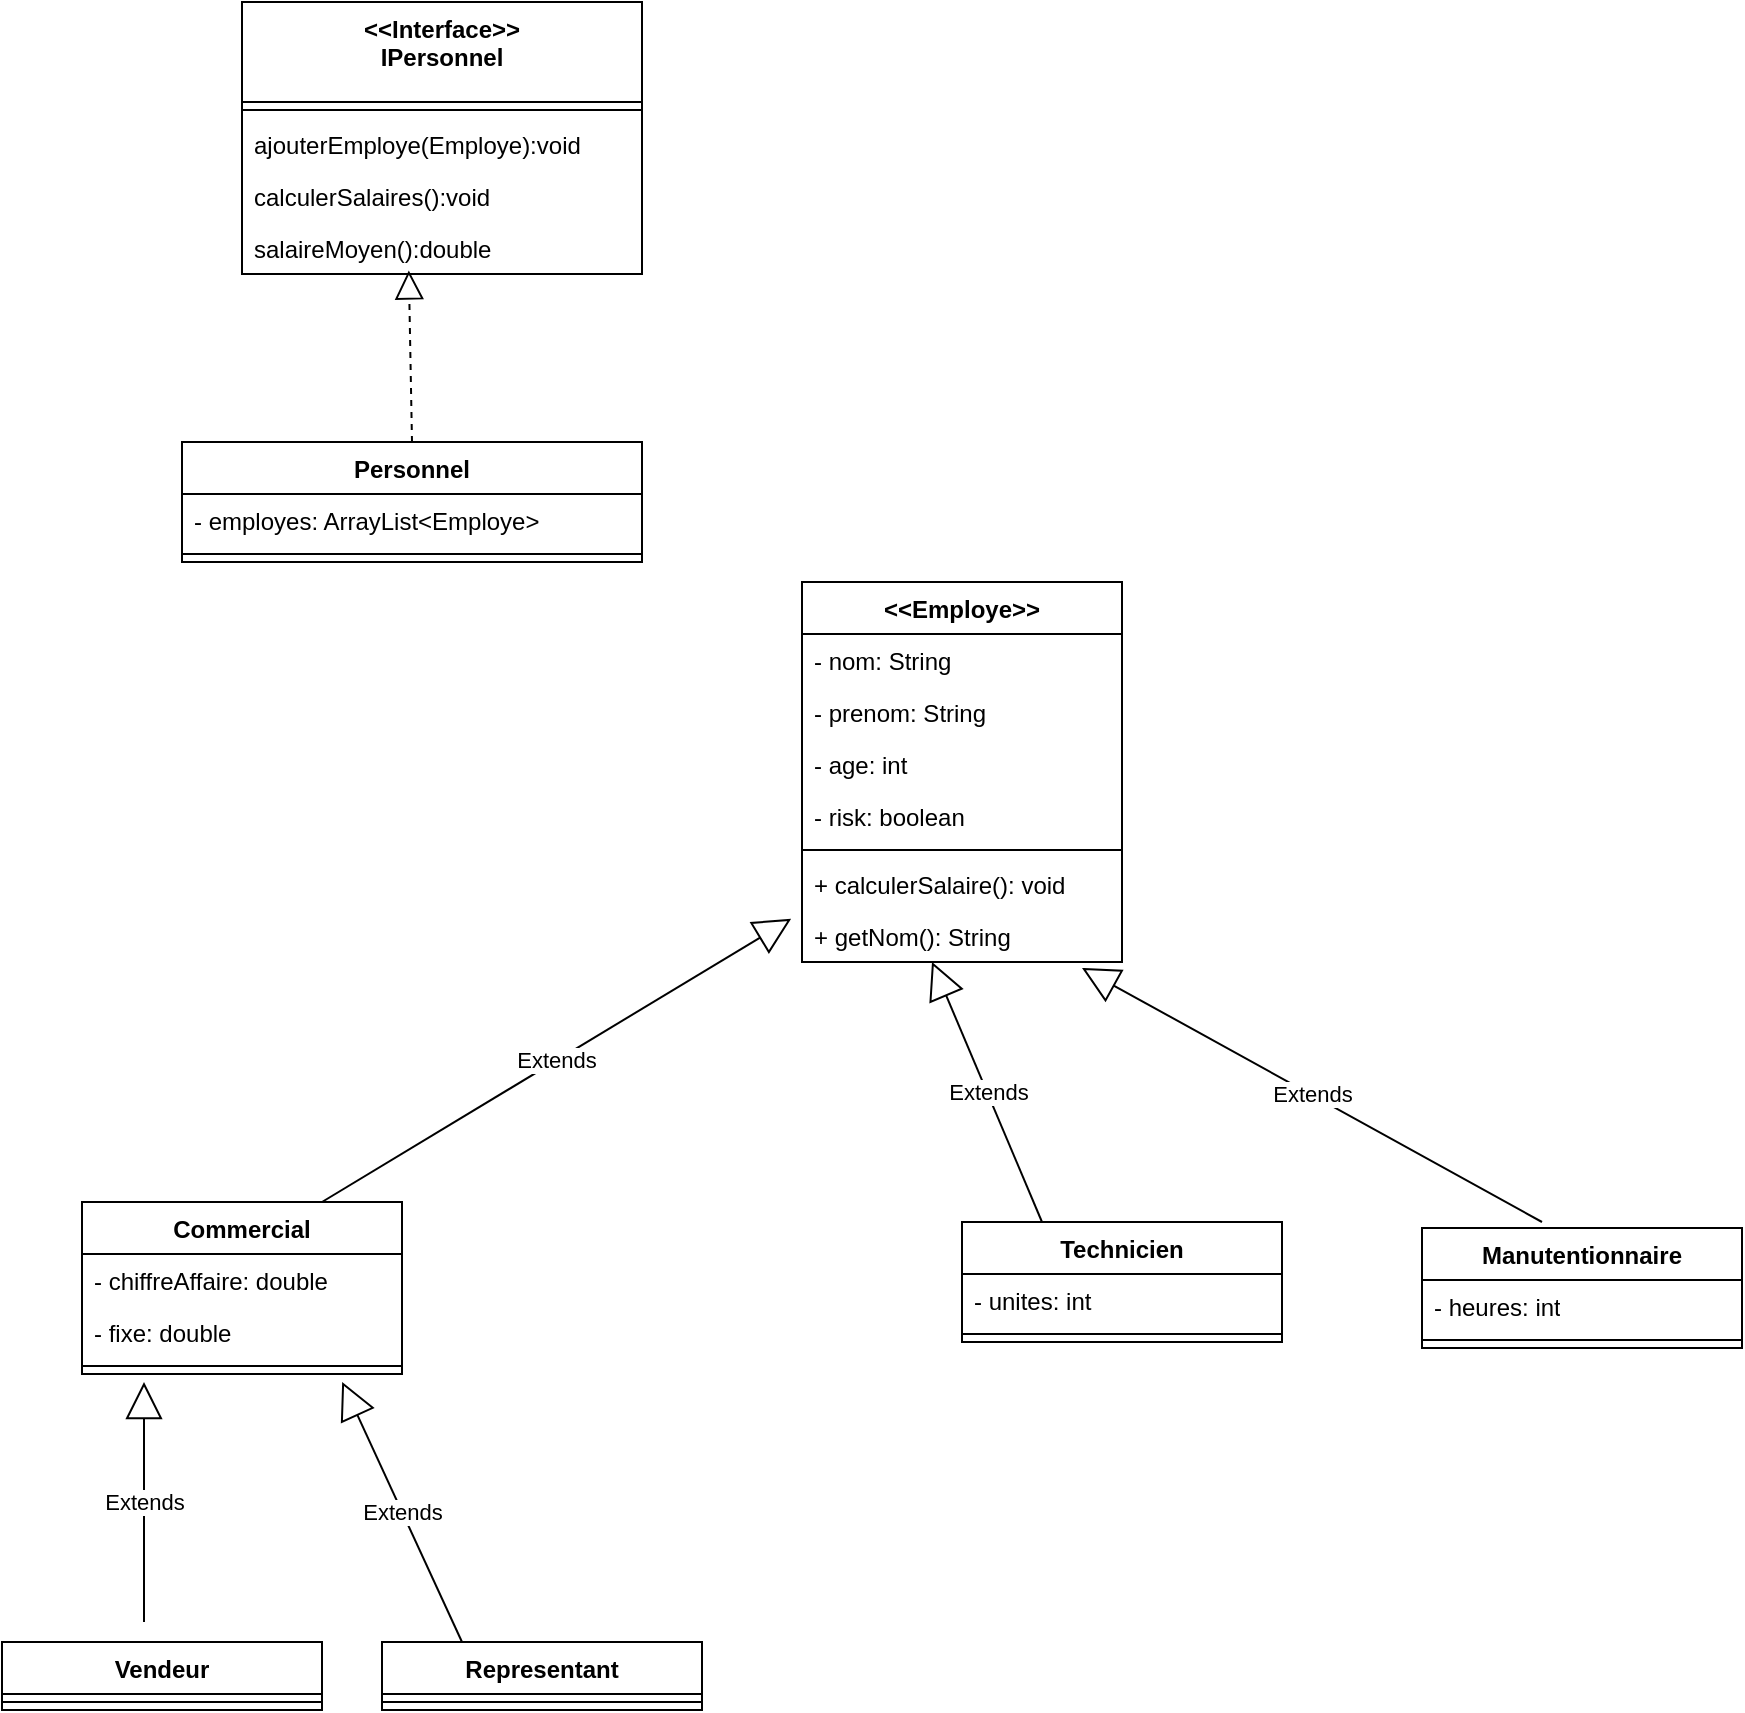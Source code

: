 <mxfile version="22.0.2" type="device">
  <diagram name="Page-1" id="J6_kBHfEP0ib0vxRxcOe">
    <mxGraphModel dx="2261" dy="2005" grid="1" gridSize="10" guides="1" tooltips="1" connect="1" arrows="1" fold="1" page="1" pageScale="1" pageWidth="827" pageHeight="1169" math="0" shadow="0">
      <root>
        <mxCell id="0" />
        <mxCell id="1" parent="0" />
        <mxCell id="e4UVDnz5eFIwyJ2fxrEd-1" value="&amp;lt;&amp;lt;Employe&amp;gt;&amp;gt;" style="swimlane;fontStyle=1;align=center;verticalAlign=top;childLayout=stackLayout;horizontal=1;startSize=26;horizontalStack=0;resizeParent=1;resizeParentMax=0;resizeLast=0;collapsible=1;marginBottom=0;whiteSpace=wrap;html=1;" vertex="1" parent="1">
          <mxGeometry x="130" y="30" width="160" height="190" as="geometry" />
        </mxCell>
        <mxCell id="e4UVDnz5eFIwyJ2fxrEd-2" value="- nom: String" style="text;strokeColor=none;fillColor=none;align=left;verticalAlign=top;spacingLeft=4;spacingRight=4;overflow=hidden;rotatable=0;points=[[0,0.5],[1,0.5]];portConstraint=eastwest;whiteSpace=wrap;html=1;" vertex="1" parent="e4UVDnz5eFIwyJ2fxrEd-1">
          <mxGeometry y="26" width="160" height="26" as="geometry" />
        </mxCell>
        <mxCell id="e4UVDnz5eFIwyJ2fxrEd-6" value="- prenom: String" style="text;strokeColor=none;fillColor=none;align=left;verticalAlign=top;spacingLeft=4;spacingRight=4;overflow=hidden;rotatable=0;points=[[0,0.5],[1,0.5]];portConstraint=eastwest;whiteSpace=wrap;html=1;" vertex="1" parent="e4UVDnz5eFIwyJ2fxrEd-1">
          <mxGeometry y="52" width="160" height="26" as="geometry" />
        </mxCell>
        <mxCell id="e4UVDnz5eFIwyJ2fxrEd-5" value="- age: int" style="text;strokeColor=none;fillColor=none;align=left;verticalAlign=top;spacingLeft=4;spacingRight=4;overflow=hidden;rotatable=0;points=[[0,0.5],[1,0.5]];portConstraint=eastwest;whiteSpace=wrap;html=1;" vertex="1" parent="e4UVDnz5eFIwyJ2fxrEd-1">
          <mxGeometry y="78" width="160" height="26" as="geometry" />
        </mxCell>
        <mxCell id="e4UVDnz5eFIwyJ2fxrEd-7" value="- risk: boolean" style="text;strokeColor=none;fillColor=none;align=left;verticalAlign=top;spacingLeft=4;spacingRight=4;overflow=hidden;rotatable=0;points=[[0,0.5],[1,0.5]];portConstraint=eastwest;whiteSpace=wrap;html=1;" vertex="1" parent="e4UVDnz5eFIwyJ2fxrEd-1">
          <mxGeometry y="104" width="160" height="26" as="geometry" />
        </mxCell>
        <mxCell id="e4UVDnz5eFIwyJ2fxrEd-3" value="" style="line;strokeWidth=1;fillColor=none;align=left;verticalAlign=middle;spacingTop=-1;spacingLeft=3;spacingRight=3;rotatable=0;labelPosition=right;points=[];portConstraint=eastwest;strokeColor=inherit;" vertex="1" parent="e4UVDnz5eFIwyJ2fxrEd-1">
          <mxGeometry y="130" width="160" height="8" as="geometry" />
        </mxCell>
        <mxCell id="e4UVDnz5eFIwyJ2fxrEd-4" value="+&amp;nbsp;calculerSalaire&lt;span style=&quot;background-color: initial;&quot;&gt;(): void&lt;br&gt;&lt;br&gt;&lt;/span&gt;&lt;div style=&quot;background-color:#191d1f;padding:0px 0px 0px 2px;&quot;&gt;&lt;div style=&quot;color: rgb(199, 205, 209); font-family: &amp;quot;Courier New&amp;quot;; font-size: 14pt;&quot;&gt;&lt;p style=&quot;background-color:#32393e;margin:0;&quot;&gt;&lt;span style=&quot;color:#d8d8d8;&quot;&gt;&lt;/span&gt;&lt;/p&gt;&lt;/div&gt;&lt;/div&gt;" style="text;strokeColor=none;fillColor=none;align=left;verticalAlign=top;spacingLeft=4;spacingRight=4;overflow=hidden;rotatable=0;points=[[0,0.5],[1,0.5]];portConstraint=eastwest;whiteSpace=wrap;html=1;" vertex="1" parent="e4UVDnz5eFIwyJ2fxrEd-1">
          <mxGeometry y="138" width="160" height="26" as="geometry" />
        </mxCell>
        <mxCell id="e4UVDnz5eFIwyJ2fxrEd-8" value="+&amp;nbsp;getNom&lt;span style=&quot;background-color: initial;&quot;&gt;(): String&lt;br&gt;&lt;br&gt;&lt;/span&gt;&lt;div style=&quot;background-color:#191d1f;padding:0px 0px 0px 2px;&quot;&gt;&lt;div style=&quot;color: rgb(199, 205, 209); font-family: &amp;quot;Courier New&amp;quot;; font-size: 14pt;&quot;&gt;&lt;p style=&quot;background-color:#32393e;margin:0;&quot;&gt;&lt;span style=&quot;color:#d8d8d8;&quot;&gt;&lt;/span&gt;&lt;/p&gt;&lt;/div&gt;&lt;/div&gt;" style="text;strokeColor=none;fillColor=none;align=left;verticalAlign=top;spacingLeft=4;spacingRight=4;overflow=hidden;rotatable=0;points=[[0,0.5],[1,0.5]];portConstraint=eastwest;whiteSpace=wrap;html=1;" vertex="1" parent="e4UVDnz5eFIwyJ2fxrEd-1">
          <mxGeometry y="164" width="160" height="26" as="geometry" />
        </mxCell>
        <mxCell id="e4UVDnz5eFIwyJ2fxrEd-9" value="Commercial" style="swimlane;fontStyle=1;align=center;verticalAlign=top;childLayout=stackLayout;horizontal=1;startSize=26;horizontalStack=0;resizeParent=1;resizeParentMax=0;resizeLast=0;collapsible=1;marginBottom=0;whiteSpace=wrap;html=1;" vertex="1" parent="1">
          <mxGeometry x="-230" y="340" width="160" height="86" as="geometry" />
        </mxCell>
        <mxCell id="e4UVDnz5eFIwyJ2fxrEd-14" value="Extends" style="endArrow=block;endSize=16;endFill=0;html=1;rounded=0;entryX=-0.034;entryY=0.169;entryDx=0;entryDy=0;entryPerimeter=0;" edge="1" parent="e4UVDnz5eFIwyJ2fxrEd-9" target="e4UVDnz5eFIwyJ2fxrEd-8">
          <mxGeometry width="160" relative="1" as="geometry">
            <mxPoint x="120" as="sourcePoint" />
            <mxPoint x="280" as="targetPoint" />
          </mxGeometry>
        </mxCell>
        <mxCell id="e4UVDnz5eFIwyJ2fxrEd-10" value="- chiffreAffaire&lt;span style=&quot;background-color: initial;&quot;&gt;: double&lt;/span&gt;&lt;div style=&quot;background-color:#191d1f;padding:0px 0px 0px 2px;&quot;&gt;&lt;div style=&quot;color: rgb(199, 205, 209); font-family: &amp;quot;Courier New&amp;quot;; font-size: 14pt;&quot;&gt;&lt;p style=&quot;background-color:#32393e;margin:0;&quot;&gt;&lt;span style=&quot;color:#d8d8d8;&quot;&gt;&lt;/span&gt;&lt;/p&gt;&lt;/div&gt;&lt;/div&gt;" style="text;strokeColor=none;fillColor=none;align=left;verticalAlign=top;spacingLeft=4;spacingRight=4;overflow=hidden;rotatable=0;points=[[0,0.5],[1,0.5]];portConstraint=eastwest;whiteSpace=wrap;html=1;" vertex="1" parent="e4UVDnz5eFIwyJ2fxrEd-9">
          <mxGeometry y="26" width="160" height="26" as="geometry" />
        </mxCell>
        <mxCell id="e4UVDnz5eFIwyJ2fxrEd-13" value="- fixe&lt;span style=&quot;background-color: initial;&quot;&gt;: double&lt;/span&gt;&lt;div style=&quot;background-color:#191d1f;padding:0px 0px 0px 2px;&quot;&gt;&lt;div style=&quot;color: rgb(199, 205, 209); font-family: &amp;quot;Courier New&amp;quot;; font-size: 14pt;&quot;&gt;&lt;p style=&quot;background-color:#32393e;margin:0;&quot;&gt;&lt;span style=&quot;color:#d8d8d8;&quot;&gt;&lt;/span&gt;&lt;/p&gt;&lt;/div&gt;&lt;/div&gt;" style="text;strokeColor=none;fillColor=none;align=left;verticalAlign=top;spacingLeft=4;spacingRight=4;overflow=hidden;rotatable=0;points=[[0,0.5],[1,0.5]];portConstraint=eastwest;whiteSpace=wrap;html=1;" vertex="1" parent="e4UVDnz5eFIwyJ2fxrEd-9">
          <mxGeometry y="52" width="160" height="26" as="geometry" />
        </mxCell>
        <mxCell id="e4UVDnz5eFIwyJ2fxrEd-11" value="" style="line;strokeWidth=1;fillColor=none;align=left;verticalAlign=middle;spacingTop=-1;spacingLeft=3;spacingRight=3;rotatable=0;labelPosition=right;points=[];portConstraint=eastwest;strokeColor=inherit;" vertex="1" parent="e4UVDnz5eFIwyJ2fxrEd-9">
          <mxGeometry y="78" width="160" height="8" as="geometry" />
        </mxCell>
        <mxCell id="e4UVDnz5eFIwyJ2fxrEd-15" value="Vendeur" style="swimlane;fontStyle=1;align=center;verticalAlign=top;childLayout=stackLayout;horizontal=1;startSize=26;horizontalStack=0;resizeParent=1;resizeParentMax=0;resizeLast=0;collapsible=1;marginBottom=0;whiteSpace=wrap;html=1;" vertex="1" parent="1">
          <mxGeometry x="-270" y="560" width="160" height="34" as="geometry" />
        </mxCell>
        <mxCell id="e4UVDnz5eFIwyJ2fxrEd-17" value="" style="line;strokeWidth=1;fillColor=none;align=left;verticalAlign=middle;spacingTop=-1;spacingLeft=3;spacingRight=3;rotatable=0;labelPosition=right;points=[];portConstraint=eastwest;strokeColor=inherit;" vertex="1" parent="e4UVDnz5eFIwyJ2fxrEd-15">
          <mxGeometry y="26" width="160" height="8" as="geometry" />
        </mxCell>
        <mxCell id="e4UVDnz5eFIwyJ2fxrEd-19" value="Extends" style="endArrow=block;endSize=16;endFill=0;html=1;rounded=0;" edge="1" parent="1">
          <mxGeometry width="160" relative="1" as="geometry">
            <mxPoint x="-199" y="550" as="sourcePoint" />
            <mxPoint x="-199" y="430" as="targetPoint" />
          </mxGeometry>
        </mxCell>
        <mxCell id="e4UVDnz5eFIwyJ2fxrEd-20" value="Representant" style="swimlane;fontStyle=1;align=center;verticalAlign=top;childLayout=stackLayout;horizontal=1;startSize=26;horizontalStack=0;resizeParent=1;resizeParentMax=0;resizeLast=0;collapsible=1;marginBottom=0;whiteSpace=wrap;html=1;" vertex="1" parent="1">
          <mxGeometry x="-80" y="560" width="160" height="34" as="geometry" />
        </mxCell>
        <mxCell id="e4UVDnz5eFIwyJ2fxrEd-21" value="" style="line;strokeWidth=1;fillColor=none;align=left;verticalAlign=middle;spacingTop=-1;spacingLeft=3;spacingRight=3;rotatable=0;labelPosition=right;points=[];portConstraint=eastwest;strokeColor=inherit;" vertex="1" parent="e4UVDnz5eFIwyJ2fxrEd-20">
          <mxGeometry y="26" width="160" height="8" as="geometry" />
        </mxCell>
        <mxCell id="e4UVDnz5eFIwyJ2fxrEd-22" value="Extends" style="endArrow=block;endSize=16;endFill=0;html=1;rounded=0;entryX=0.813;entryY=1.5;entryDx=0;entryDy=0;entryPerimeter=0;exitX=0.25;exitY=0;exitDx=0;exitDy=0;" edge="1" parent="1" source="e4UVDnz5eFIwyJ2fxrEd-20" target="e4UVDnz5eFIwyJ2fxrEd-11">
          <mxGeometry width="160" relative="1" as="geometry">
            <mxPoint x="-90" y="547" as="sourcePoint" />
            <mxPoint x="-90" y="452" as="targetPoint" />
          </mxGeometry>
        </mxCell>
        <mxCell id="e4UVDnz5eFIwyJ2fxrEd-29" value="Technicien" style="swimlane;fontStyle=1;align=center;verticalAlign=top;childLayout=stackLayout;horizontal=1;startSize=26;horizontalStack=0;resizeParent=1;resizeParentMax=0;resizeLast=0;collapsible=1;marginBottom=0;whiteSpace=wrap;html=1;" vertex="1" parent="1">
          <mxGeometry x="210" y="350" width="160" height="60" as="geometry" />
        </mxCell>
        <mxCell id="e4UVDnz5eFIwyJ2fxrEd-31" value="- unites&lt;span style=&quot;background-color: initial;&quot;&gt;: int&lt;/span&gt;&lt;div style=&quot;background-color:#191d1f;padding:0px 0px 0px 2px;&quot;&gt;&lt;div style=&quot;color: rgb(199, 205, 209); font-family: &amp;quot;Courier New&amp;quot;; font-size: 14pt;&quot;&gt;&lt;p style=&quot;background-color:#32393e;margin:0;&quot;&gt;&lt;span style=&quot;color:#d8d8d8;&quot;&gt;&lt;/span&gt;&lt;/p&gt;&lt;/div&gt;&lt;/div&gt;" style="text;strokeColor=none;fillColor=none;align=left;verticalAlign=top;spacingLeft=4;spacingRight=4;overflow=hidden;rotatable=0;points=[[0,0.5],[1,0.5]];portConstraint=eastwest;whiteSpace=wrap;html=1;" vertex="1" parent="e4UVDnz5eFIwyJ2fxrEd-29">
          <mxGeometry y="26" width="160" height="26" as="geometry" />
        </mxCell>
        <mxCell id="e4UVDnz5eFIwyJ2fxrEd-33" value="" style="line;strokeWidth=1;fillColor=none;align=left;verticalAlign=middle;spacingTop=-1;spacingLeft=3;spacingRight=3;rotatable=0;labelPosition=right;points=[];portConstraint=eastwest;strokeColor=inherit;" vertex="1" parent="e4UVDnz5eFIwyJ2fxrEd-29">
          <mxGeometry y="52" width="160" height="8" as="geometry" />
        </mxCell>
        <mxCell id="e4UVDnz5eFIwyJ2fxrEd-35" value="Extends" style="endArrow=block;endSize=16;endFill=0;html=1;rounded=0;entryX=-0.034;entryY=0.169;entryDx=0;entryDy=0;entryPerimeter=0;exitX=0.25;exitY=0;exitDx=0;exitDy=0;" edge="1" parent="1" source="e4UVDnz5eFIwyJ2fxrEd-29">
          <mxGeometry width="160" relative="1" as="geometry">
            <mxPoint x="250" y="340" as="sourcePoint" />
            <mxPoint x="195" y="220" as="targetPoint" />
          </mxGeometry>
        </mxCell>
        <mxCell id="e4UVDnz5eFIwyJ2fxrEd-36" value="Manutentionnaire" style="swimlane;fontStyle=1;align=center;verticalAlign=top;childLayout=stackLayout;horizontal=1;startSize=26;horizontalStack=0;resizeParent=1;resizeParentMax=0;resizeLast=0;collapsible=1;marginBottom=0;whiteSpace=wrap;html=1;" vertex="1" parent="1">
          <mxGeometry x="440" y="353" width="160" height="60" as="geometry" />
        </mxCell>
        <mxCell id="e4UVDnz5eFIwyJ2fxrEd-37" value="- heures&lt;span style=&quot;background-color: initial;&quot;&gt;: int&lt;/span&gt;&lt;div style=&quot;background-color:#191d1f;padding:0px 0px 0px 2px;&quot;&gt;&lt;div style=&quot;color: rgb(199, 205, 209); font-family: &amp;quot;Courier New&amp;quot;; font-size: 14pt;&quot;&gt;&lt;p style=&quot;background-color:#32393e;margin:0;&quot;&gt;&lt;span style=&quot;color:#d8d8d8;&quot;&gt;&lt;/span&gt;&lt;/p&gt;&lt;/div&gt;&lt;/div&gt;" style="text;strokeColor=none;fillColor=none;align=left;verticalAlign=top;spacingLeft=4;spacingRight=4;overflow=hidden;rotatable=0;points=[[0,0.5],[1,0.5]];portConstraint=eastwest;whiteSpace=wrap;html=1;" vertex="1" parent="e4UVDnz5eFIwyJ2fxrEd-36">
          <mxGeometry y="26" width="160" height="26" as="geometry" />
        </mxCell>
        <mxCell id="e4UVDnz5eFIwyJ2fxrEd-38" value="" style="line;strokeWidth=1;fillColor=none;align=left;verticalAlign=middle;spacingTop=-1;spacingLeft=3;spacingRight=3;rotatable=0;labelPosition=right;points=[];portConstraint=eastwest;strokeColor=inherit;" vertex="1" parent="e4UVDnz5eFIwyJ2fxrEd-36">
          <mxGeometry y="52" width="160" height="8" as="geometry" />
        </mxCell>
        <mxCell id="e4UVDnz5eFIwyJ2fxrEd-39" value="Extends" style="endArrow=block;endSize=16;endFill=0;html=1;rounded=0;entryX=-0.034;entryY=0.169;entryDx=0;entryDy=0;entryPerimeter=0;" edge="1" parent="1">
          <mxGeometry width="160" relative="1" as="geometry">
            <mxPoint x="500" y="350" as="sourcePoint" />
            <mxPoint x="270" y="223" as="targetPoint" />
          </mxGeometry>
        </mxCell>
        <mxCell id="e4UVDnz5eFIwyJ2fxrEd-54" value="&amp;lt;&amp;lt;Interface&amp;gt;&amp;gt;&lt;br&gt;IPersonnel" style="swimlane;fontStyle=1;align=center;verticalAlign=top;childLayout=stackLayout;horizontal=1;startSize=50;horizontalStack=0;resizeParent=1;resizeParentMax=0;resizeLast=0;collapsible=1;marginBottom=0;whiteSpace=wrap;html=1;" vertex="1" parent="1">
          <mxGeometry x="-150" y="-260" width="200" height="136" as="geometry" />
        </mxCell>
        <mxCell id="e4UVDnz5eFIwyJ2fxrEd-59" value="" style="line;strokeWidth=1;fillColor=none;align=left;verticalAlign=middle;spacingTop=-1;spacingLeft=3;spacingRight=3;rotatable=0;labelPosition=right;points=[];portConstraint=eastwest;strokeColor=inherit;" vertex="1" parent="e4UVDnz5eFIwyJ2fxrEd-54">
          <mxGeometry y="50" width="200" height="8" as="geometry" />
        </mxCell>
        <mxCell id="e4UVDnz5eFIwyJ2fxrEd-60" value="ajouterEmploye(Employe):void&lt;span style=&quot;background-color: initial;&quot;&gt;&lt;br&gt;&lt;/span&gt;&lt;div style=&quot;background-color:#191d1f;padding:0px 0px 0px 2px;&quot;&gt;&lt;div style=&quot;color: rgb(199, 205, 209); font-family: &amp;quot;Courier New&amp;quot;; font-size: 14pt;&quot;&gt;&lt;p style=&quot;background-color:#32393e;margin:0;&quot;&gt;&lt;span style=&quot;color:#d8d8d8;&quot;&gt;&lt;/span&gt;&lt;/p&gt;&lt;/div&gt;&lt;/div&gt;" style="text;strokeColor=none;fillColor=none;align=left;verticalAlign=top;spacingLeft=4;spacingRight=4;overflow=hidden;rotatable=0;points=[[0,0.5],[1,0.5]];portConstraint=eastwest;whiteSpace=wrap;html=1;" vertex="1" parent="e4UVDnz5eFIwyJ2fxrEd-54">
          <mxGeometry y="58" width="200" height="26" as="geometry" />
        </mxCell>
        <mxCell id="e4UVDnz5eFIwyJ2fxrEd-61" value="&lt;span style=&quot;background-color: initial;&quot;&gt;calculerSalaires():void&lt;br&gt;&lt;br&gt;&lt;/span&gt;&lt;div style=&quot;background-color:#191d1f;padding:0px 0px 0px 2px;&quot;&gt;&lt;div style=&quot;color: rgb(199, 205, 209); font-family: &amp;quot;Courier New&amp;quot;; font-size: 14pt;&quot;&gt;&lt;p style=&quot;background-color:#32393e;margin:0;&quot;&gt;&lt;span style=&quot;color:#d8d8d8;&quot;&gt;&lt;/span&gt;&lt;/p&gt;&lt;/div&gt;&lt;/div&gt;" style="text;strokeColor=none;fillColor=none;align=left;verticalAlign=top;spacingLeft=4;spacingRight=4;overflow=hidden;rotatable=0;points=[[0,0.5],[1,0.5]];portConstraint=eastwest;whiteSpace=wrap;html=1;" vertex="1" parent="e4UVDnz5eFIwyJ2fxrEd-54">
          <mxGeometry y="84" width="200" height="26" as="geometry" />
        </mxCell>
        <mxCell id="e4UVDnz5eFIwyJ2fxrEd-62" value="&lt;span style=&quot;background-color: initial;&quot;&gt;salaireMoyen():double&lt;br&gt;&lt;br&gt;&lt;/span&gt;&lt;div style=&quot;background-color:#191d1f;padding:0px 0px 0px 2px;&quot;&gt;&lt;div style=&quot;color: rgb(199, 205, 209); font-family: &amp;quot;Courier New&amp;quot;; font-size: 14pt;&quot;&gt;&lt;p style=&quot;background-color:#32393e;margin:0;&quot;&gt;&lt;span style=&quot;color:#d8d8d8;&quot;&gt;&lt;/span&gt;&lt;/p&gt;&lt;/div&gt;&lt;/div&gt;" style="text;strokeColor=none;fillColor=none;align=left;verticalAlign=top;spacingLeft=4;spacingRight=4;overflow=hidden;rotatable=0;points=[[0,0.5],[1,0.5]];portConstraint=eastwest;whiteSpace=wrap;html=1;" vertex="1" parent="e4UVDnz5eFIwyJ2fxrEd-54">
          <mxGeometry y="110" width="200" height="26" as="geometry" />
        </mxCell>
        <mxCell id="e4UVDnz5eFIwyJ2fxrEd-63" value="Personnel" style="swimlane;fontStyle=1;align=center;verticalAlign=top;childLayout=stackLayout;horizontal=1;startSize=26;horizontalStack=0;resizeParent=1;resizeParentMax=0;resizeLast=0;collapsible=1;marginBottom=0;whiteSpace=wrap;html=1;" vertex="1" parent="1">
          <mxGeometry x="-180" y="-40" width="230" height="60" as="geometry" />
        </mxCell>
        <mxCell id="e4UVDnz5eFIwyJ2fxrEd-64" value="- employes: ArrayList&amp;lt;Employe&amp;gt;" style="text;strokeColor=none;fillColor=none;align=left;verticalAlign=top;spacingLeft=4;spacingRight=4;overflow=hidden;rotatable=0;points=[[0,0.5],[1,0.5]];portConstraint=eastwest;whiteSpace=wrap;html=1;" vertex="1" parent="e4UVDnz5eFIwyJ2fxrEd-63">
          <mxGeometry y="26" width="230" height="26" as="geometry" />
        </mxCell>
        <mxCell id="e4UVDnz5eFIwyJ2fxrEd-68" value="" style="line;strokeWidth=1;fillColor=none;align=left;verticalAlign=middle;spacingTop=-1;spacingLeft=3;spacingRight=3;rotatable=0;labelPosition=right;points=[];portConstraint=eastwest;strokeColor=inherit;" vertex="1" parent="e4UVDnz5eFIwyJ2fxrEd-63">
          <mxGeometry y="52" width="230" height="8" as="geometry" />
        </mxCell>
        <mxCell id="e4UVDnz5eFIwyJ2fxrEd-71" value="" style="endArrow=block;dashed=1;endFill=0;endSize=12;html=1;rounded=0;exitX=0.5;exitY=0;exitDx=0;exitDy=0;entryX=0.417;entryY=0.931;entryDx=0;entryDy=0;entryPerimeter=0;" edge="1" parent="1" source="e4UVDnz5eFIwyJ2fxrEd-63" target="e4UVDnz5eFIwyJ2fxrEd-62">
          <mxGeometry width="160" relative="1" as="geometry">
            <mxPoint x="-130" y="-40" as="sourcePoint" />
            <mxPoint x="-63" y="-142" as="targetPoint" />
          </mxGeometry>
        </mxCell>
      </root>
    </mxGraphModel>
  </diagram>
</mxfile>
